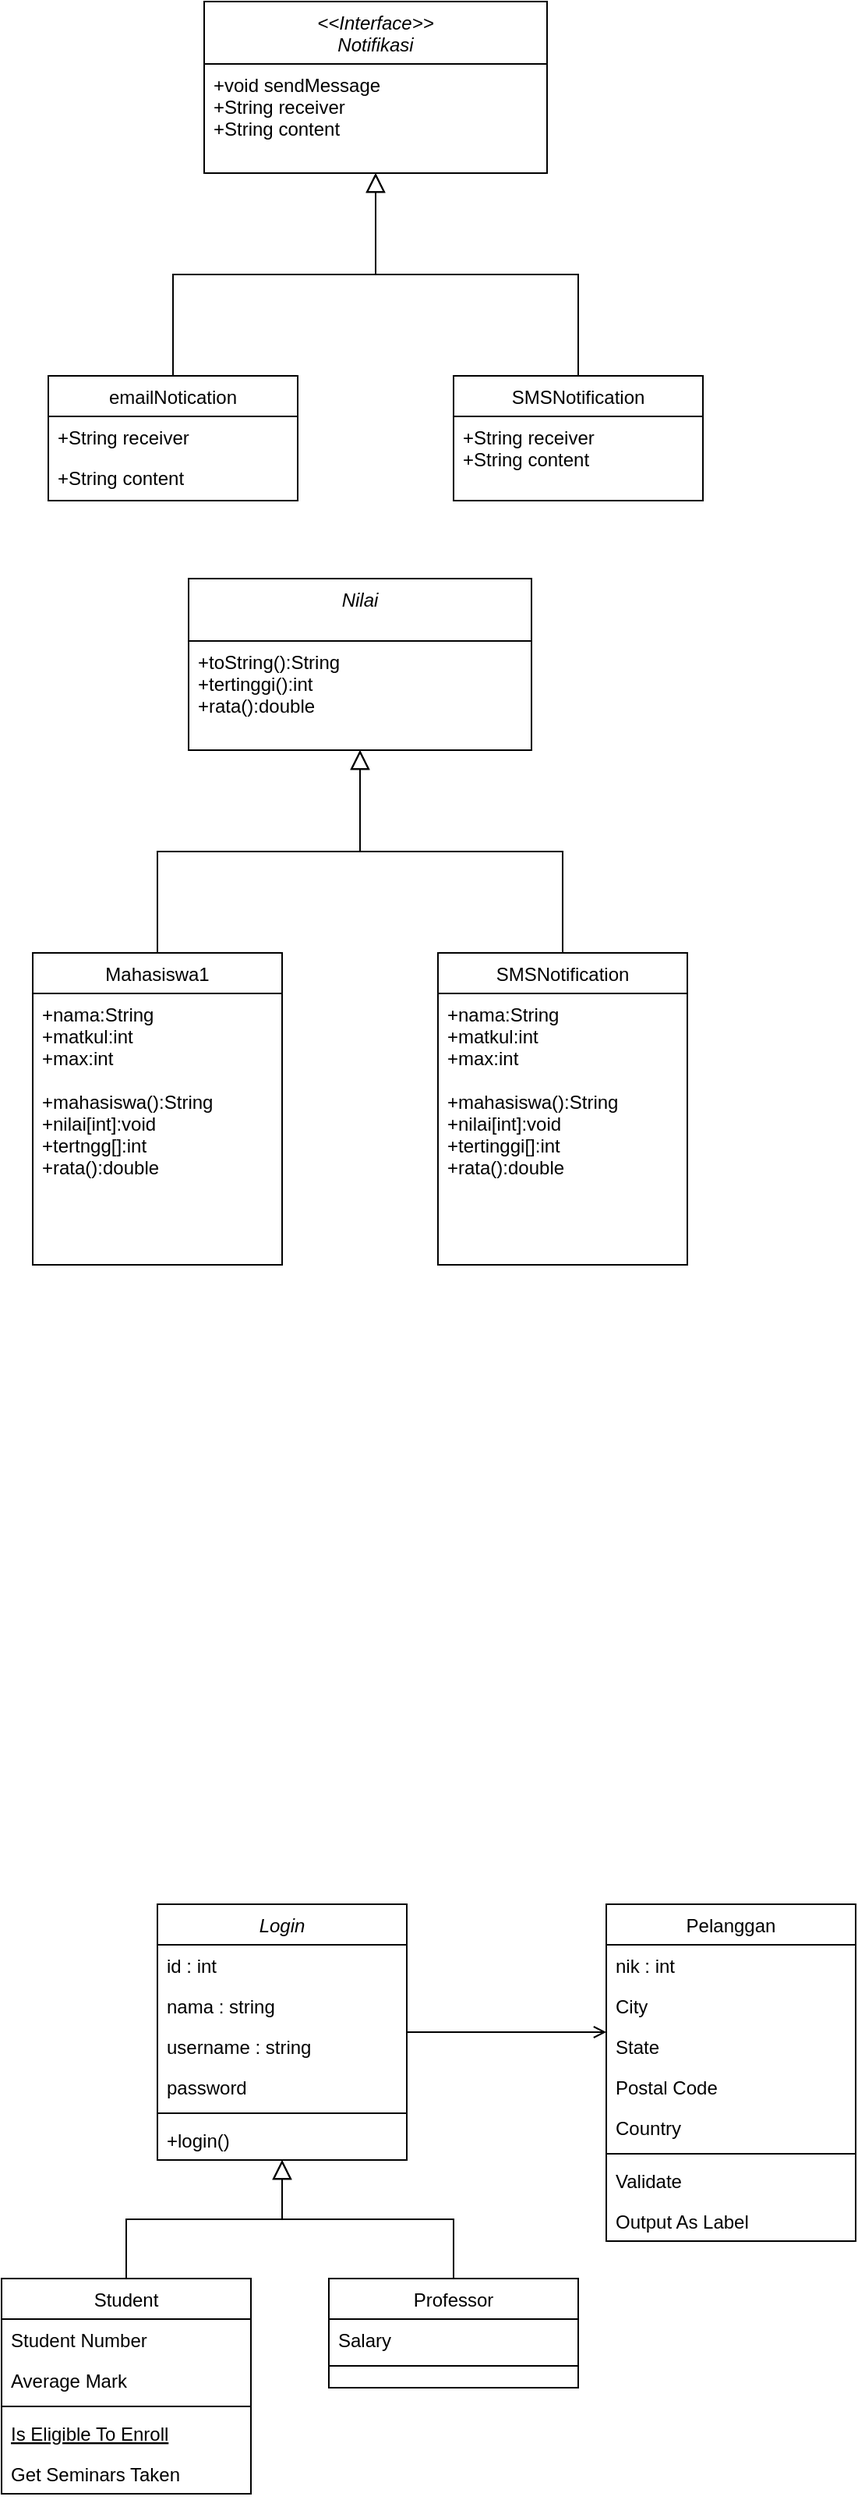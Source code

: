 <mxfile version="14.7.6" type="github">
  <diagram id="C5RBs43oDa-KdzZeNtuy" name="Page-1">
    <mxGraphModel dx="1236" dy="484" grid="1" gridSize="10" guides="1" tooltips="1" connect="1" arrows="1" fold="1" page="1" pageScale="1" pageWidth="827" pageHeight="1169" background="#ffffff" math="0" shadow="0">
      <root>
        <mxCell id="WIyWlLk6GJQsqaUBKTNV-0" />
        <mxCell id="WIyWlLk6GJQsqaUBKTNV-1" parent="WIyWlLk6GJQsqaUBKTNV-0" />
        <mxCell id="zkfFHV4jXpPFQw0GAbJ--0" value="&lt;&lt;Interface&gt;&gt;&#xa;Notifikasi" style="swimlane;fontStyle=2;align=center;verticalAlign=top;childLayout=stackLayout;horizontal=1;startSize=40;horizontalStack=0;resizeParent=1;resizeLast=0;collapsible=1;marginBottom=0;rounded=0;shadow=0;strokeWidth=1;" parent="WIyWlLk6GJQsqaUBKTNV-1" vertex="1">
          <mxGeometry x="220" y="120" width="220" height="110" as="geometry">
            <mxRectangle x="230" y="140" width="160" height="26" as="alternateBounds" />
          </mxGeometry>
        </mxCell>
        <mxCell id="zkfFHV4jXpPFQw0GAbJ--1" value="+void sendMessage&#xa;+String receiver&#xa;+String content" style="text;align=left;verticalAlign=top;spacingLeft=4;spacingRight=4;overflow=hidden;rotatable=0;points=[[0,0.5],[1,0.5]];portConstraint=eastwest;" parent="zkfFHV4jXpPFQw0GAbJ--0" vertex="1">
          <mxGeometry y="40" width="220" height="60" as="geometry" />
        </mxCell>
        <mxCell id="zkfFHV4jXpPFQw0GAbJ--6" value="emailNotication" style="swimlane;fontStyle=0;align=center;verticalAlign=top;childLayout=stackLayout;horizontal=1;startSize=26;horizontalStack=0;resizeParent=1;resizeLast=0;collapsible=1;marginBottom=0;rounded=0;shadow=0;strokeWidth=1;" parent="WIyWlLk6GJQsqaUBKTNV-1" vertex="1">
          <mxGeometry x="120" y="360" width="160" height="80" as="geometry">
            <mxRectangle x="130" y="380" width="160" height="26" as="alternateBounds" />
          </mxGeometry>
        </mxCell>
        <mxCell id="zkfFHV4jXpPFQw0GAbJ--7" value="+String receiver" style="text;align=left;verticalAlign=top;spacingLeft=4;spacingRight=4;overflow=hidden;rotatable=0;points=[[0,0.5],[1,0.5]];portConstraint=eastwest;" parent="zkfFHV4jXpPFQw0GAbJ--6" vertex="1">
          <mxGeometry y="26" width="160" height="26" as="geometry" />
        </mxCell>
        <mxCell id="zkfFHV4jXpPFQw0GAbJ--8" value="+String content" style="text;align=left;verticalAlign=top;spacingLeft=4;spacingRight=4;overflow=hidden;rotatable=0;points=[[0,0.5],[1,0.5]];portConstraint=eastwest;rounded=0;shadow=0;html=0;" parent="zkfFHV4jXpPFQw0GAbJ--6" vertex="1">
          <mxGeometry y="52" width="160" height="26" as="geometry" />
        </mxCell>
        <mxCell id="zkfFHV4jXpPFQw0GAbJ--12" value="" style="endArrow=block;endSize=10;endFill=0;shadow=0;strokeWidth=1;rounded=0;edgeStyle=elbowEdgeStyle;elbow=vertical;" parent="WIyWlLk6GJQsqaUBKTNV-1" source="zkfFHV4jXpPFQw0GAbJ--6" target="zkfFHV4jXpPFQw0GAbJ--0" edge="1">
          <mxGeometry width="160" relative="1" as="geometry">
            <mxPoint x="200" y="203" as="sourcePoint" />
            <mxPoint x="200" y="203" as="targetPoint" />
          </mxGeometry>
        </mxCell>
        <mxCell id="zkfFHV4jXpPFQw0GAbJ--13" value="SMSNotification" style="swimlane;fontStyle=0;align=center;verticalAlign=top;childLayout=stackLayout;horizontal=1;startSize=26;horizontalStack=0;resizeParent=1;resizeLast=0;collapsible=1;marginBottom=0;rounded=0;shadow=0;strokeWidth=1;" parent="WIyWlLk6GJQsqaUBKTNV-1" vertex="1">
          <mxGeometry x="380" y="360" width="160" height="80" as="geometry">
            <mxRectangle x="340" y="380" width="170" height="26" as="alternateBounds" />
          </mxGeometry>
        </mxCell>
        <mxCell id="zkfFHV4jXpPFQw0GAbJ--14" value="+String receiver&#xa;+String content&#xa;" style="text;align=left;verticalAlign=top;spacingLeft=4;spacingRight=4;overflow=hidden;rotatable=0;points=[[0,0.5],[1,0.5]];portConstraint=eastwest;" parent="zkfFHV4jXpPFQw0GAbJ--13" vertex="1">
          <mxGeometry y="26" width="160" height="54" as="geometry" />
        </mxCell>
        <mxCell id="zkfFHV4jXpPFQw0GAbJ--16" value="" style="endArrow=block;endSize=10;endFill=0;shadow=0;strokeWidth=1;rounded=0;edgeStyle=elbowEdgeStyle;elbow=vertical;" parent="WIyWlLk6GJQsqaUBKTNV-1" source="zkfFHV4jXpPFQw0GAbJ--13" target="zkfFHV4jXpPFQw0GAbJ--0" edge="1">
          <mxGeometry width="160" relative="1" as="geometry">
            <mxPoint x="210" y="373" as="sourcePoint" />
            <mxPoint x="310" y="271" as="targetPoint" />
          </mxGeometry>
        </mxCell>
        <mxCell id="A65Cg4MGlQSRs5PxN_I4-0" value="Nilai" style="swimlane;fontStyle=2;align=center;verticalAlign=top;childLayout=stackLayout;horizontal=1;startSize=40;horizontalStack=0;resizeParent=1;resizeLast=0;collapsible=1;marginBottom=0;rounded=0;shadow=0;strokeWidth=1;" parent="WIyWlLk6GJQsqaUBKTNV-1" vertex="1">
          <mxGeometry x="210" y="490" width="220" height="110" as="geometry">
            <mxRectangle x="230" y="140" width="160" height="26" as="alternateBounds" />
          </mxGeometry>
        </mxCell>
        <mxCell id="A65Cg4MGlQSRs5PxN_I4-1" value="+toString():String&#xa;+tertinggi():int&#xa;+rata():double" style="text;align=left;verticalAlign=top;spacingLeft=4;spacingRight=4;overflow=hidden;rotatable=0;points=[[0,0.5],[1,0.5]];portConstraint=eastwest;" parent="A65Cg4MGlQSRs5PxN_I4-0" vertex="1">
          <mxGeometry y="40" width="220" height="60" as="geometry" />
        </mxCell>
        <mxCell id="A65Cg4MGlQSRs5PxN_I4-2" value="Mahasiswa1" style="swimlane;fontStyle=0;align=center;verticalAlign=top;childLayout=stackLayout;horizontal=1;startSize=26;horizontalStack=0;resizeParent=1;resizeLast=0;collapsible=1;marginBottom=0;rounded=0;shadow=0;strokeWidth=1;" parent="WIyWlLk6GJQsqaUBKTNV-1" vertex="1">
          <mxGeometry x="110" y="730" width="160" height="200" as="geometry">
            <mxRectangle x="130" y="380" width="160" height="26" as="alternateBounds" />
          </mxGeometry>
        </mxCell>
        <mxCell id="A65Cg4MGlQSRs5PxN_I4-3" value="+nama:String&#xa;+matkul:int&#xa;+max:int&#xa;&#xa;+mahasiswa():String&#xa;+nilai[int]:void&#xa;+tertngg[]:int&#xa;+rata():double" style="text;align=left;verticalAlign=top;spacingLeft=4;spacingRight=4;overflow=hidden;rotatable=0;points=[[0,0.5],[1,0.5]];portConstraint=eastwest;" parent="A65Cg4MGlQSRs5PxN_I4-2" vertex="1">
          <mxGeometry y="26" width="160" height="144" as="geometry" />
        </mxCell>
        <mxCell id="A65Cg4MGlQSRs5PxN_I4-5" value="" style="endArrow=block;endSize=10;endFill=0;shadow=0;strokeWidth=1;rounded=0;edgeStyle=elbowEdgeStyle;elbow=vertical;" parent="WIyWlLk6GJQsqaUBKTNV-1" source="A65Cg4MGlQSRs5PxN_I4-2" target="A65Cg4MGlQSRs5PxN_I4-0" edge="1">
          <mxGeometry width="160" relative="1" as="geometry">
            <mxPoint x="190" y="573" as="sourcePoint" />
            <mxPoint x="190" y="573" as="targetPoint" />
          </mxGeometry>
        </mxCell>
        <mxCell id="A65Cg4MGlQSRs5PxN_I4-6" value="SMSNotification" style="swimlane;fontStyle=0;align=center;verticalAlign=top;childLayout=stackLayout;horizontal=1;startSize=26;horizontalStack=0;resizeParent=1;resizeLast=0;collapsible=1;marginBottom=0;rounded=0;shadow=0;strokeWidth=1;" parent="WIyWlLk6GJQsqaUBKTNV-1" vertex="1">
          <mxGeometry x="370" y="730" width="160" height="200" as="geometry">
            <mxRectangle x="340" y="380" width="170" height="26" as="alternateBounds" />
          </mxGeometry>
        </mxCell>
        <mxCell id="A65Cg4MGlQSRs5PxN_I4-7" value="+nama:String&#xa;+matkul:int&#xa;+max:int&#xa;&#xa;+mahasiswa():String&#xa;+nilai[int]:void&#xa;+tertinggi[]:int&#xa;+rata():double" style="text;align=left;verticalAlign=top;spacingLeft=4;spacingRight=4;overflow=hidden;rotatable=0;points=[[0,0.5],[1,0.5]];portConstraint=eastwest;" parent="A65Cg4MGlQSRs5PxN_I4-6" vertex="1">
          <mxGeometry y="26" width="160" height="174" as="geometry" />
        </mxCell>
        <mxCell id="A65Cg4MGlQSRs5PxN_I4-8" value="" style="endArrow=block;endSize=10;endFill=0;shadow=0;strokeWidth=1;rounded=0;edgeStyle=elbowEdgeStyle;elbow=vertical;" parent="WIyWlLk6GJQsqaUBKTNV-1" source="A65Cg4MGlQSRs5PxN_I4-6" target="A65Cg4MGlQSRs5PxN_I4-0" edge="1">
          <mxGeometry width="160" relative="1" as="geometry">
            <mxPoint x="200" y="743" as="sourcePoint" />
            <mxPoint x="300" y="641" as="targetPoint" />
          </mxGeometry>
        </mxCell>
        <mxCell id="wCT5AZAxoWN_kYEEsqGL-0" value="Login" style="swimlane;fontStyle=2;align=center;verticalAlign=top;childLayout=stackLayout;horizontal=1;startSize=26;horizontalStack=0;resizeParent=1;resizeLast=0;collapsible=1;marginBottom=0;rounded=0;shadow=0;strokeWidth=1;" vertex="1" parent="WIyWlLk6GJQsqaUBKTNV-1">
          <mxGeometry x="190" y="1340" width="160" height="164" as="geometry">
            <mxRectangle x="230" y="140" width="160" height="26" as="alternateBounds" />
          </mxGeometry>
        </mxCell>
        <mxCell id="wCT5AZAxoWN_kYEEsqGL-1" value="id : int" style="text;align=left;verticalAlign=top;spacingLeft=4;spacingRight=4;overflow=hidden;rotatable=0;points=[[0,0.5],[1,0.5]];portConstraint=eastwest;" vertex="1" parent="wCT5AZAxoWN_kYEEsqGL-0">
          <mxGeometry y="26" width="160" height="26" as="geometry" />
        </mxCell>
        <mxCell id="wCT5AZAxoWN_kYEEsqGL-2" value="nama : string" style="text;align=left;verticalAlign=top;spacingLeft=4;spacingRight=4;overflow=hidden;rotatable=0;points=[[0,0.5],[1,0.5]];portConstraint=eastwest;rounded=0;shadow=0;html=0;" vertex="1" parent="wCT5AZAxoWN_kYEEsqGL-0">
          <mxGeometry y="52" width="160" height="26" as="geometry" />
        </mxCell>
        <mxCell id="wCT5AZAxoWN_kYEEsqGL-30" value="username : string" style="text;align=left;verticalAlign=top;spacingLeft=4;spacingRight=4;overflow=hidden;rotatable=0;points=[[0,0.5],[1,0.5]];portConstraint=eastwest;rounded=0;shadow=0;html=0;" vertex="1" parent="wCT5AZAxoWN_kYEEsqGL-0">
          <mxGeometry y="78" width="160" height="26" as="geometry" />
        </mxCell>
        <mxCell id="wCT5AZAxoWN_kYEEsqGL-3" value="password" style="text;align=left;verticalAlign=top;spacingLeft=4;spacingRight=4;overflow=hidden;rotatable=0;points=[[0,0.5],[1,0.5]];portConstraint=eastwest;rounded=0;shadow=0;html=0;" vertex="1" parent="wCT5AZAxoWN_kYEEsqGL-0">
          <mxGeometry y="104" width="160" height="26" as="geometry" />
        </mxCell>
        <mxCell id="wCT5AZAxoWN_kYEEsqGL-4" value="" style="line;html=1;strokeWidth=1;align=left;verticalAlign=middle;spacingTop=-1;spacingLeft=3;spacingRight=3;rotatable=0;labelPosition=right;points=[];portConstraint=eastwest;" vertex="1" parent="wCT5AZAxoWN_kYEEsqGL-0">
          <mxGeometry y="130" width="160" height="8" as="geometry" />
        </mxCell>
        <mxCell id="wCT5AZAxoWN_kYEEsqGL-5" value="+login()" style="text;align=left;verticalAlign=top;spacingLeft=4;spacingRight=4;overflow=hidden;rotatable=0;points=[[0,0.5],[1,0.5]];portConstraint=eastwest;" vertex="1" parent="wCT5AZAxoWN_kYEEsqGL-0">
          <mxGeometry y="138" width="160" height="26" as="geometry" />
        </mxCell>
        <mxCell id="wCT5AZAxoWN_kYEEsqGL-6" value="Student" style="swimlane;fontStyle=0;align=center;verticalAlign=top;childLayout=stackLayout;horizontal=1;startSize=26;horizontalStack=0;resizeParent=1;resizeLast=0;collapsible=1;marginBottom=0;rounded=0;shadow=0;strokeWidth=1;" vertex="1" parent="WIyWlLk6GJQsqaUBKTNV-1">
          <mxGeometry x="90" y="1580" width="160" height="138" as="geometry">
            <mxRectangle x="130" y="380" width="160" height="26" as="alternateBounds" />
          </mxGeometry>
        </mxCell>
        <mxCell id="wCT5AZAxoWN_kYEEsqGL-7" value="Student Number" style="text;align=left;verticalAlign=top;spacingLeft=4;spacingRight=4;overflow=hidden;rotatable=0;points=[[0,0.5],[1,0.5]];portConstraint=eastwest;" vertex="1" parent="wCT5AZAxoWN_kYEEsqGL-6">
          <mxGeometry y="26" width="160" height="26" as="geometry" />
        </mxCell>
        <mxCell id="wCT5AZAxoWN_kYEEsqGL-8" value="Average Mark" style="text;align=left;verticalAlign=top;spacingLeft=4;spacingRight=4;overflow=hidden;rotatable=0;points=[[0,0.5],[1,0.5]];portConstraint=eastwest;rounded=0;shadow=0;html=0;" vertex="1" parent="wCT5AZAxoWN_kYEEsqGL-6">
          <mxGeometry y="52" width="160" height="26" as="geometry" />
        </mxCell>
        <mxCell id="wCT5AZAxoWN_kYEEsqGL-9" value="" style="line;html=1;strokeWidth=1;align=left;verticalAlign=middle;spacingTop=-1;spacingLeft=3;spacingRight=3;rotatable=0;labelPosition=right;points=[];portConstraint=eastwest;" vertex="1" parent="wCT5AZAxoWN_kYEEsqGL-6">
          <mxGeometry y="78" width="160" height="8" as="geometry" />
        </mxCell>
        <mxCell id="wCT5AZAxoWN_kYEEsqGL-10" value="Is Eligible To Enroll" style="text;align=left;verticalAlign=top;spacingLeft=4;spacingRight=4;overflow=hidden;rotatable=0;points=[[0,0.5],[1,0.5]];portConstraint=eastwest;fontStyle=4" vertex="1" parent="wCT5AZAxoWN_kYEEsqGL-6">
          <mxGeometry y="86" width="160" height="26" as="geometry" />
        </mxCell>
        <mxCell id="wCT5AZAxoWN_kYEEsqGL-11" value="Get Seminars Taken" style="text;align=left;verticalAlign=top;spacingLeft=4;spacingRight=4;overflow=hidden;rotatable=0;points=[[0,0.5],[1,0.5]];portConstraint=eastwest;" vertex="1" parent="wCT5AZAxoWN_kYEEsqGL-6">
          <mxGeometry y="112" width="160" height="26" as="geometry" />
        </mxCell>
        <mxCell id="wCT5AZAxoWN_kYEEsqGL-12" value="" style="endArrow=block;endSize=10;endFill=0;shadow=0;strokeWidth=1;rounded=0;edgeStyle=elbowEdgeStyle;elbow=vertical;" edge="1" parent="WIyWlLk6GJQsqaUBKTNV-1" source="wCT5AZAxoWN_kYEEsqGL-6" target="wCT5AZAxoWN_kYEEsqGL-0">
          <mxGeometry width="160" relative="1" as="geometry">
            <mxPoint x="170" y="1423" as="sourcePoint" />
            <mxPoint x="170" y="1423" as="targetPoint" />
          </mxGeometry>
        </mxCell>
        <mxCell id="wCT5AZAxoWN_kYEEsqGL-13" value="Professor" style="swimlane;fontStyle=0;align=center;verticalAlign=top;childLayout=stackLayout;horizontal=1;startSize=26;horizontalStack=0;resizeParent=1;resizeLast=0;collapsible=1;marginBottom=0;rounded=0;shadow=0;strokeWidth=1;" vertex="1" parent="WIyWlLk6GJQsqaUBKTNV-1">
          <mxGeometry x="300" y="1580" width="160" height="70" as="geometry">
            <mxRectangle x="340" y="380" width="170" height="26" as="alternateBounds" />
          </mxGeometry>
        </mxCell>
        <mxCell id="wCT5AZAxoWN_kYEEsqGL-14" value="Salary" style="text;align=left;verticalAlign=top;spacingLeft=4;spacingRight=4;overflow=hidden;rotatable=0;points=[[0,0.5],[1,0.5]];portConstraint=eastwest;" vertex="1" parent="wCT5AZAxoWN_kYEEsqGL-13">
          <mxGeometry y="26" width="160" height="26" as="geometry" />
        </mxCell>
        <mxCell id="wCT5AZAxoWN_kYEEsqGL-15" value="" style="line;html=1;strokeWidth=1;align=left;verticalAlign=middle;spacingTop=-1;spacingLeft=3;spacingRight=3;rotatable=0;labelPosition=right;points=[];portConstraint=eastwest;" vertex="1" parent="wCT5AZAxoWN_kYEEsqGL-13">
          <mxGeometry y="52" width="160" height="8" as="geometry" />
        </mxCell>
        <mxCell id="wCT5AZAxoWN_kYEEsqGL-16" value="" style="endArrow=block;endSize=10;endFill=0;shadow=0;strokeWidth=1;rounded=0;edgeStyle=elbowEdgeStyle;elbow=vertical;" edge="1" parent="WIyWlLk6GJQsqaUBKTNV-1" source="wCT5AZAxoWN_kYEEsqGL-13" target="wCT5AZAxoWN_kYEEsqGL-0">
          <mxGeometry width="160" relative="1" as="geometry">
            <mxPoint x="180" y="1593" as="sourcePoint" />
            <mxPoint x="280" y="1491" as="targetPoint" />
          </mxGeometry>
        </mxCell>
        <mxCell id="wCT5AZAxoWN_kYEEsqGL-17" value="Pelanggan" style="swimlane;fontStyle=0;align=center;verticalAlign=top;childLayout=stackLayout;horizontal=1;startSize=26;horizontalStack=0;resizeParent=1;resizeLast=0;collapsible=1;marginBottom=0;rounded=0;shadow=0;strokeWidth=1;" vertex="1" parent="WIyWlLk6GJQsqaUBKTNV-1">
          <mxGeometry x="478" y="1340" width="160" height="216" as="geometry">
            <mxRectangle x="550" y="140" width="160" height="26" as="alternateBounds" />
          </mxGeometry>
        </mxCell>
        <mxCell id="wCT5AZAxoWN_kYEEsqGL-18" value="nik : int" style="text;align=left;verticalAlign=top;spacingLeft=4;spacingRight=4;overflow=hidden;rotatable=0;points=[[0,0.5],[1,0.5]];portConstraint=eastwest;" vertex="1" parent="wCT5AZAxoWN_kYEEsqGL-17">
          <mxGeometry y="26" width="160" height="26" as="geometry" />
        </mxCell>
        <mxCell id="wCT5AZAxoWN_kYEEsqGL-19" value="City" style="text;align=left;verticalAlign=top;spacingLeft=4;spacingRight=4;overflow=hidden;rotatable=0;points=[[0,0.5],[1,0.5]];portConstraint=eastwest;rounded=0;shadow=0;html=0;" vertex="1" parent="wCT5AZAxoWN_kYEEsqGL-17">
          <mxGeometry y="52" width="160" height="26" as="geometry" />
        </mxCell>
        <mxCell id="wCT5AZAxoWN_kYEEsqGL-20" value="State" style="text;align=left;verticalAlign=top;spacingLeft=4;spacingRight=4;overflow=hidden;rotatable=0;points=[[0,0.5],[1,0.5]];portConstraint=eastwest;rounded=0;shadow=0;html=0;" vertex="1" parent="wCT5AZAxoWN_kYEEsqGL-17">
          <mxGeometry y="78" width="160" height="26" as="geometry" />
        </mxCell>
        <mxCell id="wCT5AZAxoWN_kYEEsqGL-21" value="Postal Code" style="text;align=left;verticalAlign=top;spacingLeft=4;spacingRight=4;overflow=hidden;rotatable=0;points=[[0,0.5],[1,0.5]];portConstraint=eastwest;rounded=0;shadow=0;html=0;" vertex="1" parent="wCT5AZAxoWN_kYEEsqGL-17">
          <mxGeometry y="104" width="160" height="26" as="geometry" />
        </mxCell>
        <mxCell id="wCT5AZAxoWN_kYEEsqGL-22" value="Country" style="text;align=left;verticalAlign=top;spacingLeft=4;spacingRight=4;overflow=hidden;rotatable=0;points=[[0,0.5],[1,0.5]];portConstraint=eastwest;rounded=0;shadow=0;html=0;" vertex="1" parent="wCT5AZAxoWN_kYEEsqGL-17">
          <mxGeometry y="130" width="160" height="26" as="geometry" />
        </mxCell>
        <mxCell id="wCT5AZAxoWN_kYEEsqGL-23" value="" style="line;html=1;strokeWidth=1;align=left;verticalAlign=middle;spacingTop=-1;spacingLeft=3;spacingRight=3;rotatable=0;labelPosition=right;points=[];portConstraint=eastwest;" vertex="1" parent="wCT5AZAxoWN_kYEEsqGL-17">
          <mxGeometry y="156" width="160" height="8" as="geometry" />
        </mxCell>
        <mxCell id="wCT5AZAxoWN_kYEEsqGL-24" value="Validate" style="text;align=left;verticalAlign=top;spacingLeft=4;spacingRight=4;overflow=hidden;rotatable=0;points=[[0,0.5],[1,0.5]];portConstraint=eastwest;" vertex="1" parent="wCT5AZAxoWN_kYEEsqGL-17">
          <mxGeometry y="164" width="160" height="26" as="geometry" />
        </mxCell>
        <mxCell id="wCT5AZAxoWN_kYEEsqGL-25" value="Output As Label" style="text;align=left;verticalAlign=top;spacingLeft=4;spacingRight=4;overflow=hidden;rotatable=0;points=[[0,0.5],[1,0.5]];portConstraint=eastwest;" vertex="1" parent="wCT5AZAxoWN_kYEEsqGL-17">
          <mxGeometry y="190" width="160" height="26" as="geometry" />
        </mxCell>
        <mxCell id="wCT5AZAxoWN_kYEEsqGL-26" value="" style="endArrow=open;shadow=0;strokeWidth=1;rounded=0;endFill=1;edgeStyle=elbowEdgeStyle;elbow=vertical;" edge="1" parent="WIyWlLk6GJQsqaUBKTNV-1" source="wCT5AZAxoWN_kYEEsqGL-0" target="wCT5AZAxoWN_kYEEsqGL-17">
          <mxGeometry x="0.5" y="41" relative="1" as="geometry">
            <mxPoint x="350" y="1412" as="sourcePoint" />
            <mxPoint x="510" y="1412" as="targetPoint" />
            <mxPoint x="-40" y="32" as="offset" />
          </mxGeometry>
        </mxCell>
      </root>
    </mxGraphModel>
  </diagram>
</mxfile>
